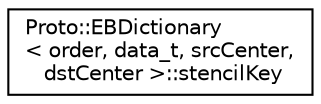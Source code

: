 digraph "Graphical Class Hierarchy"
{
  edge [fontname="Helvetica",fontsize="10",labelfontname="Helvetica",labelfontsize="10"];
  node [fontname="Helvetica",fontsize="10",shape=record];
  rankdir="LR";
  Node0 [label="Proto::EBDictionary\l\< order, data_t, srcCenter,\l dstCenter \>::stencilKey",height=0.2,width=0.4,color="black", fillcolor="white", style="filled",URL="$structProto_1_1EBDictionary_1_1stencilKey.html"];
}
